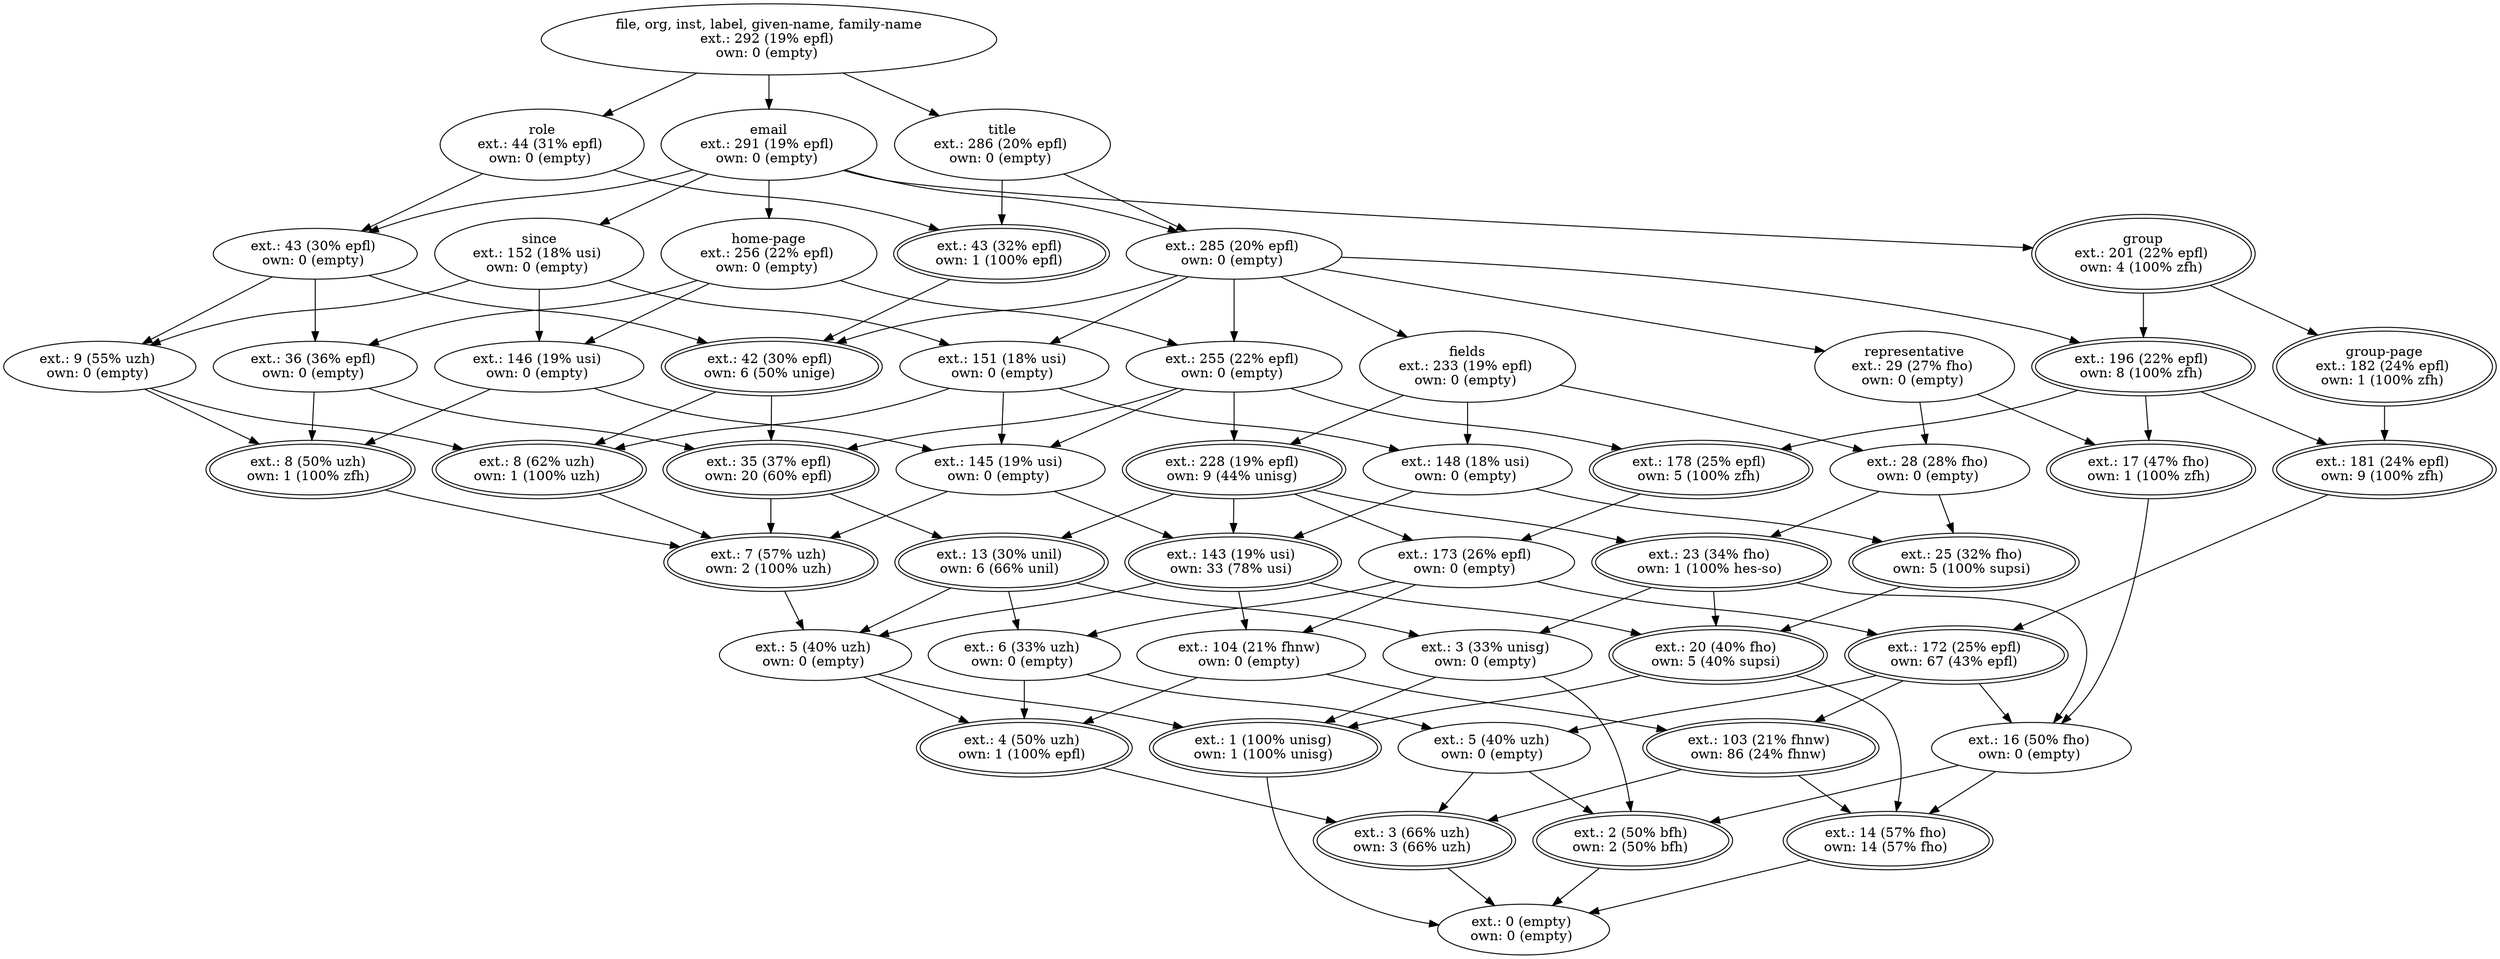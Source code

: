 digraph d{
1 [label="file, org, inst, label, given-name, family-name
ext.: 292 (19% epfl) 
own: 0 (empty) "]
2 [label="ext.: 103 (21% fhnw) 
own: 86 (24% fhnw) ", peripheries = 2]
3 [label="ext.: 172 (25% epfl) 
own: 67 (43% epfl) ", peripheries = 2]
4 [label="ext.: 2 (50% bfh) 
own: 2 (50% bfh) ", peripheries = 2]
5 [label="ext.: 16 (50% fho) 
own: 0 (empty) "]
6 [label="ext.: 14 (57% fho) 
own: 14 (57% fho) ", peripheries = 2]
7 [label="ext.: 104 (21% fhnw) 
own: 0 (empty) "]
8 [label="ext.: 173 (26% epfl) 
own: 0 (empty) "]
9 [label="ext.: 6 (33% uzh) 
own: 0 (empty) "]
10 [label="ext.: 4 (50% uzh) 
own: 1 (100% epfl) ", peripheries = 2]
11 [label="ext.: 255 (22% epfl) 
own: 0 (empty) "]
12 [label="ext.: 35 (37% epfl) 
own: 20 (60% epfl) ", peripheries = 2]
13 [label="title
ext.: 286 (20% epfl) 
own: 0 (empty) "]
14 [label="ext.: 43 (32% epfl) 
own: 1 (100% epfl) ", peripheries = 2]
15 [label="ext.: 143 (19% usi) 
own: 33 (78% usi) ", peripheries = 2]
16 [label="ext.: 228 (19% epfl) 
own: 9 (44% unisg) ", peripheries = 2]
17 [label="ext.: 23 (34% fho) 
own: 1 (100% hes-so) ", peripheries = 2]
18 [label="ext.: 20 (40% fho) 
own: 5 (40% supsi) ", peripheries = 2]
19 [label="ext.: 5 (40% uzh) 
own: 0 (empty) "]
20 [label="ext.: 3 (66% uzh) 
own: 3 (66% uzh) ", peripheries = 2]
21 [label="ext.: 148 (18% usi) 
own: 0 (empty) "]
22 [label="fields
ext.: 233 (19% epfl) 
own: 0 (empty) "]
23 [label="ext.: 28 (28% fho) 
own: 0 (empty) "]
24 [label="ext.: 25 (32% fho) 
own: 5 (100% supsi) ", peripheries = 2]
25 [label="ext.: 285 (20% epfl) 
own: 0 (empty) "]
26 [label="ext.: 13 (30% unil) 
own: 6 (66% unil) ", peripheries = 2]
27 [label="ext.: 42 (30% epfl) 
own: 6 (50% unige) ", peripheries = 2]
28 [label="ext.: 3 (33% unisg) 
own: 0 (empty) "]
29 [label="ext.: 5 (40% uzh) 
own: 0 (empty) "]
30 [label="ext.: 1 (100% unisg) 
own: 1 (100% unisg) ", peripheries = 2]
31 [label="ext.: 151 (18% usi) 
own: 0 (empty) "]
32 [label="ext.: 8 (62% uzh) 
own: 1 (100% uzh) ", peripheries = 2]
33 [label="ext.: 145 (19% usi) 
own: 0 (empty) "]
34 [label="ext.: 7 (57% uzh) 
own: 2 (100% uzh) ", peripheries = 2]
35 [label="ext.: 146 (19% usi) 
own: 0 (empty) "]
36 [label="home-page
ext.: 256 (22% epfl) 
own: 0 (empty) "]
37 [label="ext.: 36 (36% epfl) 
own: 0 (empty) "]
38 [label="ext.: 8 (50% uzh) 
own: 1 (100% zfh) ", peripheries = 2]
39 [label="role
ext.: 44 (31% epfl) 
own: 0 (empty) "]
40 [label="since
ext.: 152 (18% usi) 
own: 0 (empty) "]
41 [label="email
ext.: 291 (19% epfl) 
own: 0 (empty) "]
42 [label="ext.: 43 (30% epfl) 
own: 0 (empty) "]
43 [label="ext.: 9 (55% uzh) 
own: 0 (empty) "]
44 [label="ext.: 178 (25% epfl) 
own: 5 (100% zfh) ", peripheries = 2]
45 [label="ext.: 196 (22% epfl) 
own: 8 (100% zfh) ", peripheries = 2]
46 [label="group
ext.: 201 (22% epfl) 
own: 4 (100% zfh) ", peripheries = 2]
47 [label="ext.: 181 (24% epfl) 
own: 9 (100% zfh) ", peripheries = 2]
48 [label="group-page
ext.: 182 (24% epfl) 
own: 1 (100% zfh) ", peripheries = 2]
49 [label="ext.: 17 (47% fho) 
own: 1 (100% zfh) ", peripheries = 2]
50 [label="representative
ext.: 29 (27% fho) 
own: 0 (empty) "]
51 [label="ext.: 0 (empty) 
own: 0 (empty) "]
1->13;
1->39;
1->41;
13->14;
13->25;
39->14;
39->42;
41->25;
41->36;
41->40;
41->42;
41->46;
14->27;
25->11;
25->22;
25->27;
25->31;
25->45;
25->50;
36->11;
36->35;
36->37;
40->31;
40->35;
40->43;
42->27;
42->37;
42->43;
46->45;
46->48;
11->12;
11->16;
11->33;
11->44;
22->16;
22->21;
22->23;
27->12;
27->32;
31->21;
31->32;
31->33;
35->33;
35->38;
37->12;
37->38;
43->32;
43->38;
45->44;
45->47;
45->49;
48->47;
50->23;
50->49;
12->26;
12->34;
16->8;
16->15;
16->17;
16->26;
21->15;
21->24;
23->17;
23->24;
32->34;
33->15;
33->34;
38->34;
44->8;
8->3;
8->7;
8->9;
15->7;
15->18;
15->29;
17->18;
17->28;
24->18;
26->9;
26->28;
26->29;
34->29;
3->2;
3->5;
3->19;
7->2;
7->10;
9->10;
9->19;
18->30;
28->30;
29->10;
29->30;
2->6;
2->20;
5->4;
5->6;
10->20;
19->4;
19->20;
4->51;
6->51;
20->51;
47->3;
17->5;
18->6;
28->4;
30->51;
49->5;
}